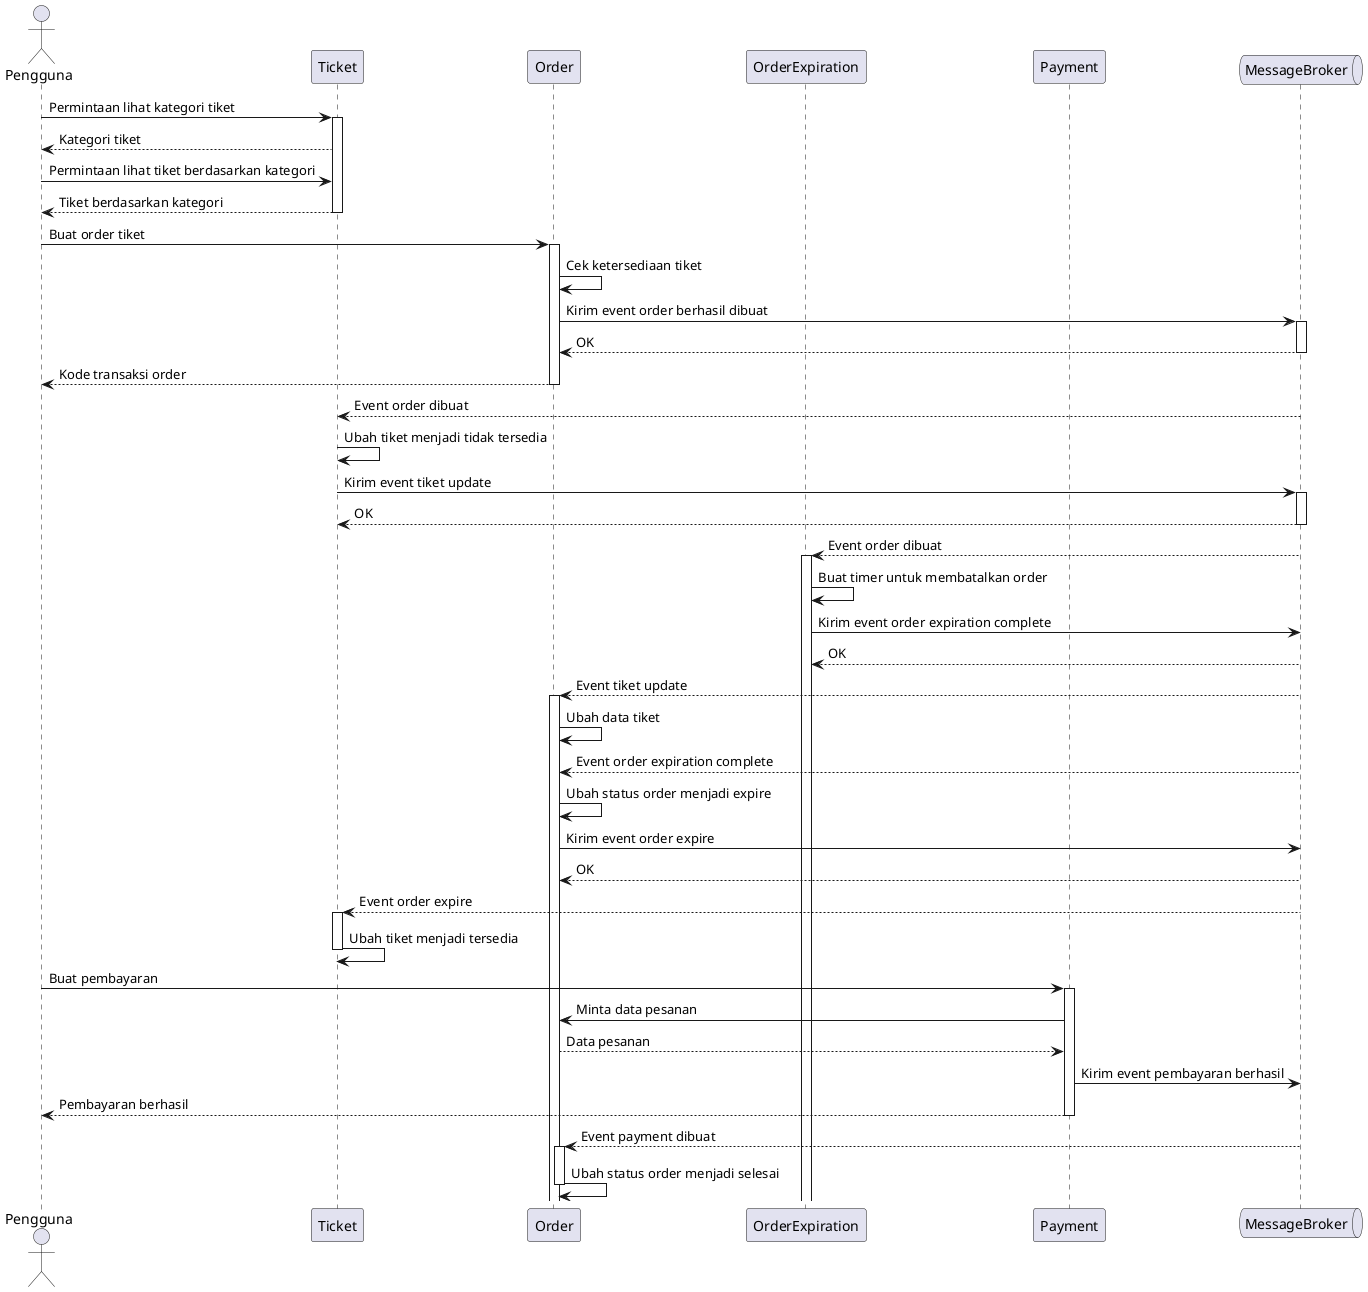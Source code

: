 @startuml

actor Pengguna
participant Ticket
participant Order
participant OrderExpiration
participant Payment
queue MessageBroker

Pengguna -> Ticket ++: Permintaan lihat kategori tiket
Ticket --> Pengguna: Kategori tiket
Pengguna -> Ticket: Permintaan lihat tiket berdasarkan kategori
Ticket --> Pengguna --: Tiket berdasarkan kategori

Pengguna -> Order ++: Buat order tiket
Order -> Order: Cek ketersediaan tiket
Order -> MessageBroker ++: Kirim event order berhasil dibuat
MessageBroker --> Order --: OK
Order --> Pengguna --: Kode transaksi order

MessageBroker --> Ticket: Event order dibuat
Ticket -> Ticket: Ubah tiket menjadi tidak tersedia
Ticket -> MessageBroker ++: Kirim event tiket update
MessageBroker --> Ticket --: OK

MessageBroker --> OrderExpiration ++: Event order dibuat
OrderExpiration -> OrderExpiration : Buat timer untuk membatalkan order
OrderExpiration -> MessageBroker: Kirim event order expiration complete
MessageBroker --> OrderExpiration --: OK

MessageBroker --> Order ++: Event tiket update
Order -> Order: Ubah data tiket
MessageBroker --> Order: Event order expiration complete
Order -> Order: Ubah status order menjadi expire
Order -> MessageBroker: Kirim event order expire
MessageBroker --> Order --: OK

MessageBroker --> Ticket ++: Event order expire
Ticket -> Ticket --: Ubah tiket menjadi tersedia


Pengguna -> Payment ++: Buat pembayaran
Payment -> Order: Minta data pesanan
Order --> Payment: Data pesanan
Payment -> MessageBroker: Kirim event pembayaran berhasil
Payment --> Pengguna --: Pembayaran berhasil

MessageBroker --> Order ++: Event payment dibuat
Order -> Order --: Ubah status order menjadi selesai
@enduml